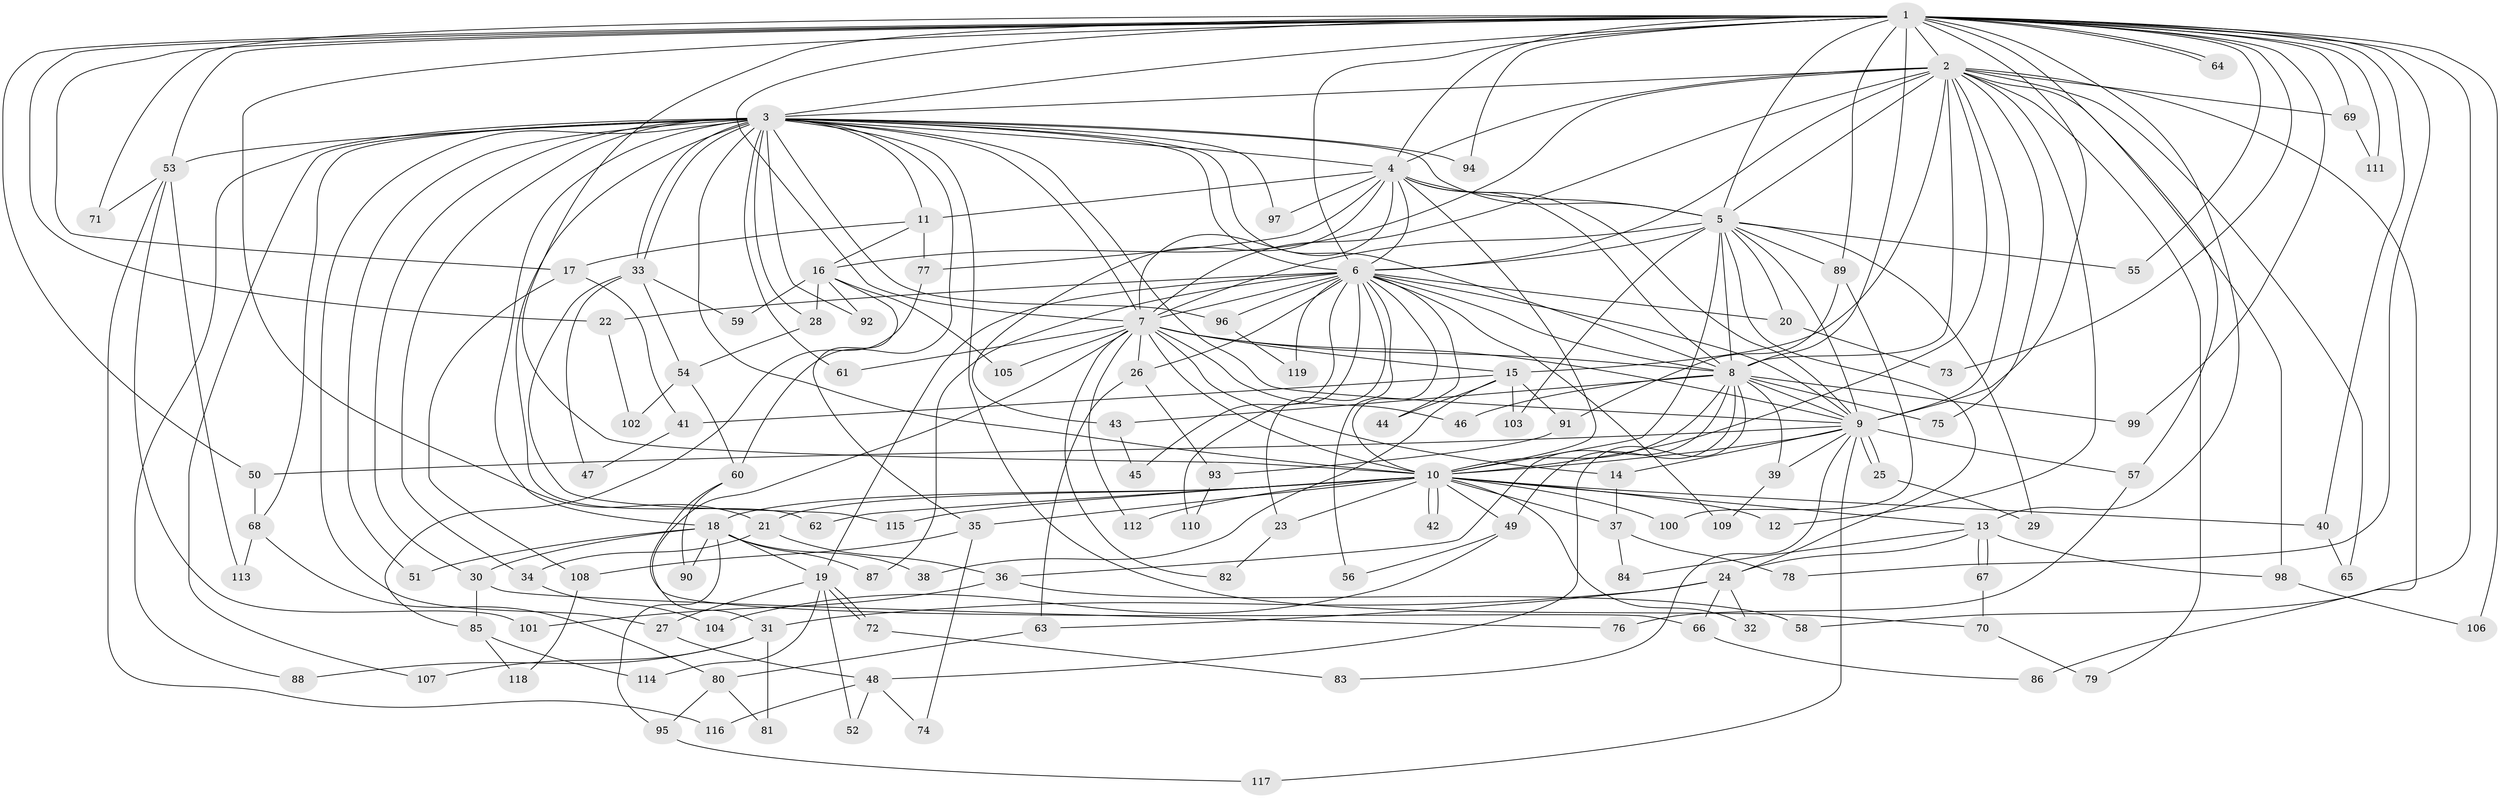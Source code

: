 // Generated by graph-tools (version 1.1) at 2025/11/02/27/25 16:11:00]
// undirected, 119 vertices, 263 edges
graph export_dot {
graph [start="1"]
  node [color=gray90,style=filled];
  1;
  2;
  3;
  4;
  5;
  6;
  7;
  8;
  9;
  10;
  11;
  12;
  13;
  14;
  15;
  16;
  17;
  18;
  19;
  20;
  21;
  22;
  23;
  24;
  25;
  26;
  27;
  28;
  29;
  30;
  31;
  32;
  33;
  34;
  35;
  36;
  37;
  38;
  39;
  40;
  41;
  42;
  43;
  44;
  45;
  46;
  47;
  48;
  49;
  50;
  51;
  52;
  53;
  54;
  55;
  56;
  57;
  58;
  59;
  60;
  61;
  62;
  63;
  64;
  65;
  66;
  67;
  68;
  69;
  70;
  71;
  72;
  73;
  74;
  75;
  76;
  77;
  78;
  79;
  80;
  81;
  82;
  83;
  84;
  85;
  86;
  87;
  88;
  89;
  90;
  91;
  92;
  93;
  94;
  95;
  96;
  97;
  98;
  99;
  100;
  101;
  102;
  103;
  104;
  105;
  106;
  107;
  108;
  109;
  110;
  111;
  112;
  113;
  114;
  115;
  116;
  117;
  118;
  119;
  1 -- 2;
  1 -- 3;
  1 -- 4;
  1 -- 5;
  1 -- 6;
  1 -- 7;
  1 -- 8;
  1 -- 9;
  1 -- 10;
  1 -- 13;
  1 -- 17;
  1 -- 21;
  1 -- 22;
  1 -- 40;
  1 -- 50;
  1 -- 53;
  1 -- 55;
  1 -- 57;
  1 -- 58;
  1 -- 64;
  1 -- 64;
  1 -- 69;
  1 -- 71;
  1 -- 73;
  1 -- 78;
  1 -- 89;
  1 -- 94;
  1 -- 99;
  1 -- 106;
  1 -- 111;
  2 -- 3;
  2 -- 4;
  2 -- 5;
  2 -- 6;
  2 -- 7;
  2 -- 8;
  2 -- 9;
  2 -- 10;
  2 -- 12;
  2 -- 15;
  2 -- 16;
  2 -- 65;
  2 -- 69;
  2 -- 75;
  2 -- 79;
  2 -- 86;
  2 -- 98;
  3 -- 4;
  3 -- 5;
  3 -- 6;
  3 -- 7;
  3 -- 8;
  3 -- 9;
  3 -- 10;
  3 -- 11;
  3 -- 18;
  3 -- 27;
  3 -- 28;
  3 -- 30;
  3 -- 33;
  3 -- 33;
  3 -- 34;
  3 -- 51;
  3 -- 53;
  3 -- 60;
  3 -- 61;
  3 -- 62;
  3 -- 68;
  3 -- 70;
  3 -- 88;
  3 -- 92;
  3 -- 94;
  3 -- 96;
  3 -- 97;
  3 -- 107;
  4 -- 5;
  4 -- 6;
  4 -- 7;
  4 -- 8;
  4 -- 9;
  4 -- 10;
  4 -- 11;
  4 -- 43;
  4 -- 77;
  4 -- 97;
  5 -- 6;
  5 -- 7;
  5 -- 8;
  5 -- 9;
  5 -- 10;
  5 -- 20;
  5 -- 24;
  5 -- 29;
  5 -- 55;
  5 -- 89;
  5 -- 103;
  6 -- 7;
  6 -- 8;
  6 -- 9;
  6 -- 10;
  6 -- 19;
  6 -- 20;
  6 -- 22;
  6 -- 23;
  6 -- 26;
  6 -- 44;
  6 -- 45;
  6 -- 56;
  6 -- 87;
  6 -- 96;
  6 -- 109;
  6 -- 110;
  6 -- 119;
  7 -- 8;
  7 -- 9;
  7 -- 10;
  7 -- 14;
  7 -- 15;
  7 -- 26;
  7 -- 31;
  7 -- 46;
  7 -- 61;
  7 -- 82;
  7 -- 105;
  7 -- 112;
  8 -- 9;
  8 -- 10;
  8 -- 36;
  8 -- 39;
  8 -- 43;
  8 -- 46;
  8 -- 48;
  8 -- 49;
  8 -- 75;
  8 -- 99;
  9 -- 10;
  9 -- 14;
  9 -- 25;
  9 -- 25;
  9 -- 39;
  9 -- 50;
  9 -- 57;
  9 -- 83;
  9 -- 117;
  10 -- 12;
  10 -- 13;
  10 -- 18;
  10 -- 21;
  10 -- 23;
  10 -- 32;
  10 -- 35;
  10 -- 37;
  10 -- 40;
  10 -- 42;
  10 -- 42;
  10 -- 49;
  10 -- 62;
  10 -- 100;
  10 -- 112;
  10 -- 115;
  11 -- 16;
  11 -- 17;
  11 -- 77;
  13 -- 24;
  13 -- 67;
  13 -- 67;
  13 -- 84;
  13 -- 98;
  14 -- 37;
  15 -- 38;
  15 -- 41;
  15 -- 44;
  15 -- 91;
  15 -- 103;
  16 -- 28;
  16 -- 35;
  16 -- 59;
  16 -- 92;
  16 -- 105;
  17 -- 41;
  17 -- 108;
  18 -- 19;
  18 -- 30;
  18 -- 38;
  18 -- 51;
  18 -- 87;
  18 -- 90;
  18 -- 95;
  19 -- 27;
  19 -- 52;
  19 -- 72;
  19 -- 72;
  19 -- 114;
  20 -- 73;
  21 -- 34;
  21 -- 36;
  22 -- 102;
  23 -- 82;
  24 -- 31;
  24 -- 32;
  24 -- 63;
  24 -- 66;
  25 -- 29;
  26 -- 63;
  26 -- 93;
  27 -- 48;
  28 -- 54;
  30 -- 76;
  30 -- 85;
  31 -- 81;
  31 -- 88;
  31 -- 107;
  33 -- 47;
  33 -- 54;
  33 -- 59;
  33 -- 115;
  34 -- 104;
  35 -- 74;
  35 -- 108;
  36 -- 58;
  36 -- 101;
  37 -- 78;
  37 -- 84;
  39 -- 109;
  40 -- 65;
  41 -- 47;
  43 -- 45;
  48 -- 52;
  48 -- 74;
  48 -- 116;
  49 -- 56;
  49 -- 104;
  50 -- 68;
  53 -- 71;
  53 -- 101;
  53 -- 113;
  53 -- 116;
  54 -- 60;
  54 -- 102;
  57 -- 76;
  60 -- 66;
  60 -- 90;
  63 -- 80;
  66 -- 86;
  67 -- 70;
  68 -- 80;
  68 -- 113;
  69 -- 111;
  70 -- 79;
  72 -- 83;
  77 -- 85;
  80 -- 81;
  80 -- 95;
  85 -- 114;
  85 -- 118;
  89 -- 91;
  89 -- 100;
  91 -- 93;
  93 -- 110;
  95 -- 117;
  96 -- 119;
  98 -- 106;
  108 -- 118;
}
